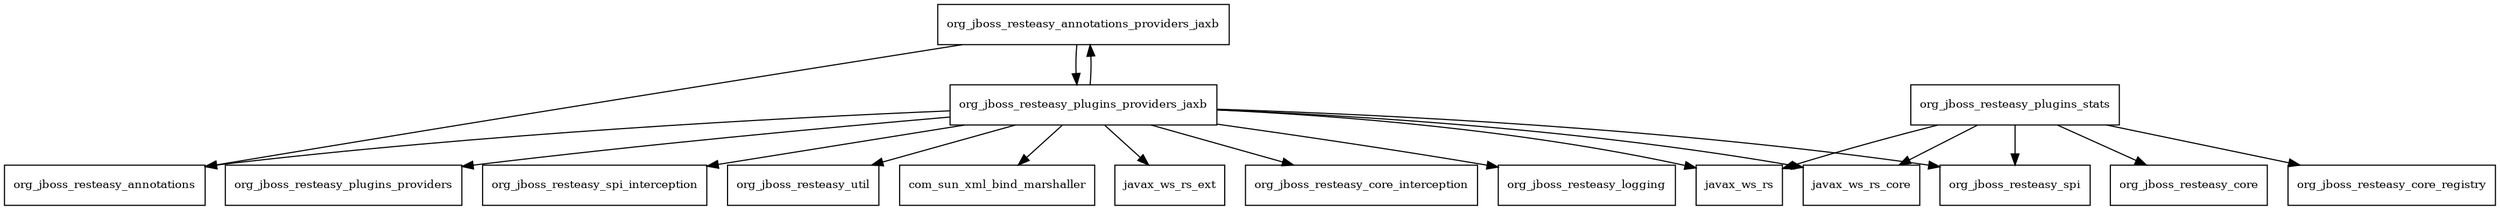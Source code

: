 digraph resteasy_jaxb_provider_2_3_8_Final_redhat_3_package_dependencies {
  node [shape = box, fontsize=10.0];
  org_jboss_resteasy_annotations_providers_jaxb -> org_jboss_resteasy_annotations;
  org_jboss_resteasy_annotations_providers_jaxb -> org_jboss_resteasy_plugins_providers_jaxb;
  org_jboss_resteasy_plugins_providers_jaxb -> com_sun_xml_bind_marshaller;
  org_jboss_resteasy_plugins_providers_jaxb -> javax_ws_rs;
  org_jboss_resteasy_plugins_providers_jaxb -> javax_ws_rs_core;
  org_jboss_resteasy_plugins_providers_jaxb -> javax_ws_rs_ext;
  org_jboss_resteasy_plugins_providers_jaxb -> org_jboss_resteasy_annotations;
  org_jboss_resteasy_plugins_providers_jaxb -> org_jboss_resteasy_annotations_providers_jaxb;
  org_jboss_resteasy_plugins_providers_jaxb -> org_jboss_resteasy_core_interception;
  org_jboss_resteasy_plugins_providers_jaxb -> org_jboss_resteasy_logging;
  org_jboss_resteasy_plugins_providers_jaxb -> org_jboss_resteasy_plugins_providers;
  org_jboss_resteasy_plugins_providers_jaxb -> org_jboss_resteasy_spi;
  org_jboss_resteasy_plugins_providers_jaxb -> org_jboss_resteasy_spi_interception;
  org_jboss_resteasy_plugins_providers_jaxb -> org_jboss_resteasy_util;
  org_jboss_resteasy_plugins_stats -> javax_ws_rs;
  org_jboss_resteasy_plugins_stats -> javax_ws_rs_core;
  org_jboss_resteasy_plugins_stats -> org_jboss_resteasy_core;
  org_jboss_resteasy_plugins_stats -> org_jboss_resteasy_core_registry;
  org_jboss_resteasy_plugins_stats -> org_jboss_resteasy_spi;
}
